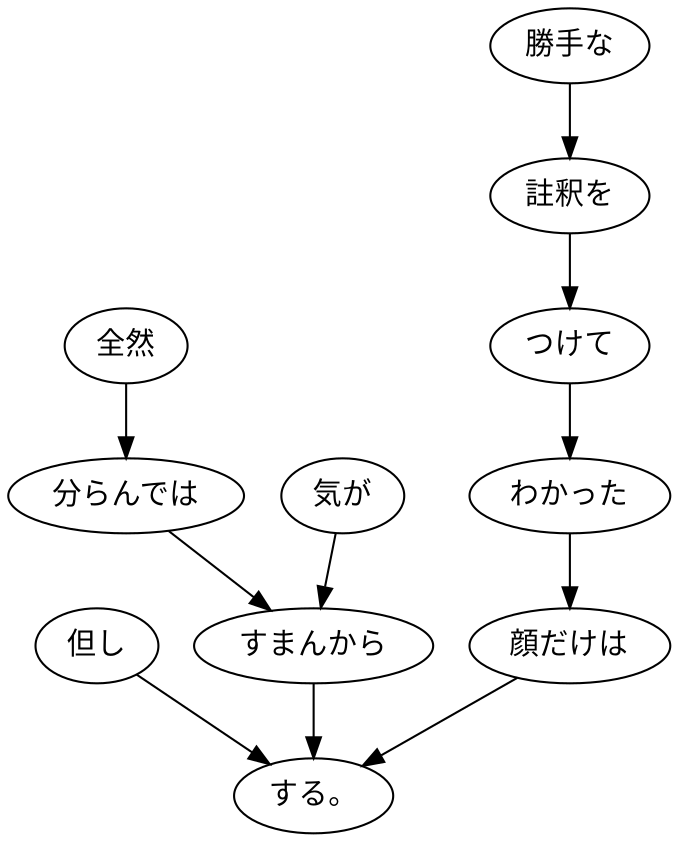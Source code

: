 digraph graph5845 {
	node0 [label="但し"];
	node1 [label="全然"];
	node2 [label="分らんでは"];
	node3 [label="気が"];
	node4 [label="すまんから"];
	node5 [label="勝手な"];
	node6 [label="註釈を"];
	node7 [label="つけて"];
	node8 [label="わかった"];
	node9 [label="顔だけは"];
	node10 [label="する。"];
	node0 -> node10;
	node1 -> node2;
	node2 -> node4;
	node3 -> node4;
	node4 -> node10;
	node5 -> node6;
	node6 -> node7;
	node7 -> node8;
	node8 -> node9;
	node9 -> node10;
}
